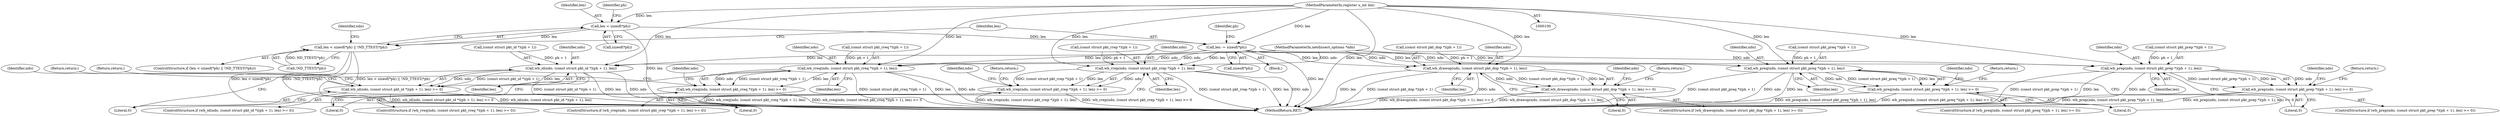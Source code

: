 digraph "0_tcpdump_cc356512f512e7fa423b3674db4bb31dbe40ffec_0@API" {
"1000113" [label="(Call,len < sizeof(*ph))"];
"1000103" [label="(MethodParameterIn,register u_int len)"];
"1000112" [label="(Call,len < sizeof(*ph) || !ND_TTEST(*ph))"];
"1000130" [label="(Call,len -= sizeof(*ph))"];
"1000157" [label="(Call,wb_id(ndo, (const struct pkt_id *)(ph + 1), len))"];
"1000156" [label="(Call,wb_id(ndo, (const struct pkt_id *)(ph + 1), len) >= 0)"];
"1000177" [label="(Call,wb_rreq(ndo, (const struct pkt_rreq *)(ph + 1), len))"];
"1000176" [label="(Call,wb_rreq(ndo, (const struct pkt_rreq *)(ph + 1), len) >= 0)"];
"1000197" [label="(Call,wb_rrep(ndo, (const struct pkt_rrep *)(ph + 1), len))"];
"1000196" [label="(Call,wb_rrep(ndo, (const struct pkt_rrep *)(ph + 1), len) >= 0)"];
"1000217" [label="(Call,wb_drawop(ndo, (const struct pkt_dop *)(ph + 1), len))"];
"1000216" [label="(Call,wb_drawop(ndo, (const struct pkt_dop *)(ph + 1), len) >= 0)"];
"1000237" [label="(Call,wb_preq(ndo, (const struct pkt_preq *)(ph + 1), len))"];
"1000236" [label="(Call,wb_preq(ndo, (const struct pkt_preq *)(ph + 1), len) >= 0)"];
"1000257" [label="(Call,wb_prep(ndo, (const struct pkt_prep *)(ph + 1), len))"];
"1000256" [label="(Call,wb_prep(ndo, (const struct pkt_prep *)(ph + 1), len) >= 0)"];
"1000204" [label="(Identifier,len)"];
"1000197" [label="(Call,wb_rrep(ndo, (const struct pkt_rrep *)(ph + 1), len))"];
"1000125" [label="(Identifier,ndo)"];
"1000164" [label="(Identifier,len)"];
"1000225" [label="(Literal,0)"];
"1000238" [label="(Identifier,ndo)"];
"1000257" [label="(Call,wb_prep(ndo, (const struct pkt_prep *)(ph + 1), len))"];
"1000159" [label="(Call,(const struct pkt_id *)(ph + 1))"];
"1000165" [label="(Literal,0)"];
"1000284" [label="(MethodReturn,RET)"];
"1000217" [label="(Call,wb_drawop(ndo, (const struct pkt_dop *)(ph + 1), len))"];
"1000104" [label="(Block,)"];
"1000229" [label="(Identifier,ndo)"];
"1000155" [label="(ControlStructure,if (wb_id(ndo, (const struct pkt_id *)(ph + 1), len) >= 0))"];
"1000239" [label="(Call,(const struct pkt_preq *)(ph + 1))"];
"1000195" [label="(ControlStructure,if (wb_rrep(ndo, (const struct pkt_rrep *)(ph + 1), len) >= 0))"];
"1000137" [label="(Identifier,ph)"];
"1000244" [label="(Identifier,len)"];
"1000258" [label="(Identifier,ndo)"];
"1000175" [label="(ControlStructure,if (wb_rreq(ndo, (const struct pkt_rreq *)(ph + 1), len) >= 0))"];
"1000216" [label="(Call,wb_drawop(ndo, (const struct pkt_dop *)(ph + 1), len) >= 0)"];
"1000219" [label="(Call,(const struct pkt_dop *)(ph + 1))"];
"1000255" [label="(ControlStructure,if (wb_prep(ndo, (const struct pkt_prep *)(ph + 1), len) >= 0))"];
"1000218" [label="(Identifier,ndo)"];
"1000245" [label="(Literal,0)"];
"1000156" [label="(Call,wb_id(ndo, (const struct pkt_id *)(ph + 1), len) >= 0)"];
"1000157" [label="(Call,wb_id(ndo, (const struct pkt_id *)(ph + 1), len))"];
"1000177" [label="(Call,wb_rreq(ndo, (const struct pkt_rreq *)(ph + 1), len))"];
"1000176" [label="(Call,wb_rreq(ndo, (const struct pkt_rreq *)(ph + 1), len) >= 0)"];
"1000198" [label="(Identifier,ndo)"];
"1000236" [label="(Call,wb_preq(ndo, (const struct pkt_preq *)(ph + 1), len) >= 0)"];
"1000179" [label="(Call,(const struct pkt_rreq *)(ph + 1))"];
"1000269" [label="(Identifier,ndo)"];
"1000114" [label="(Identifier,len)"];
"1000112" [label="(Call,len < sizeof(*ph) || !ND_TTEST(*ph))"];
"1000224" [label="(Identifier,len)"];
"1000158" [label="(Identifier,ndo)"];
"1000265" [label="(Literal,0)"];
"1000189" [label="(Identifier,ndo)"];
"1000246" [label="(Return,return;)"];
"1000209" [label="(Identifier,ndo)"];
"1000205" [label="(Literal,0)"];
"1000249" [label="(Identifier,ndo)"];
"1000103" [label="(MethodParameterIn,register u_int len)"];
"1000199" [label="(Call,(const struct pkt_rrep *)(ph + 1))"];
"1000235" [label="(ControlStructure,if (wb_preq(ndo, (const struct pkt_preq *)(ph + 1), len) >= 0))"];
"1000184" [label="(Identifier,len)"];
"1000113" [label="(Call,len < sizeof(*ph))"];
"1000226" [label="(Return,return;)"];
"1000178" [label="(Identifier,ndo)"];
"1000185" [label="(Literal,0)"];
"1000256" [label="(Call,wb_prep(ndo, (const struct pkt_prep *)(ph + 1), len) >= 0)"];
"1000264" [label="(Identifier,len)"];
"1000259" [label="(Call,(const struct pkt_prep *)(ph + 1))"];
"1000130" [label="(Call,len -= sizeof(*ph))"];
"1000169" [label="(Identifier,ndo)"];
"1000237" [label="(Call,wb_preq(ndo, (const struct pkt_preq *)(ph + 1), len))"];
"1000121" [label="(Identifier,ph)"];
"1000115" [label="(Call,sizeof(*ph))"];
"1000132" [label="(Call,sizeof(*ph))"];
"1000206" [label="(Return,return;)"];
"1000266" [label="(Return,return;)"];
"1000215" [label="(ControlStructure,if (wb_drawop(ndo, (const struct pkt_dop *)(ph + 1), len) >= 0))"];
"1000186" [label="(Return,return;)"];
"1000101" [label="(MethodParameterIn,netdissect_options *ndo)"];
"1000111" [label="(ControlStructure,if (len < sizeof(*ph) || !ND_TTEST(*ph)))"];
"1000166" [label="(Return,return;)"];
"1000118" [label="(Call,!ND_TTEST(*ph))"];
"1000131" [label="(Identifier,len)"];
"1000196" [label="(Call,wb_rrep(ndo, (const struct pkt_rrep *)(ph + 1), len) >= 0)"];
"1000113" -> "1000112"  [label="AST: "];
"1000113" -> "1000115"  [label="CFG: "];
"1000114" -> "1000113"  [label="AST: "];
"1000115" -> "1000113"  [label="AST: "];
"1000121" -> "1000113"  [label="CFG: "];
"1000112" -> "1000113"  [label="CFG: "];
"1000113" -> "1000284"  [label="DDG: len"];
"1000113" -> "1000112"  [label="DDG: len"];
"1000103" -> "1000113"  [label="DDG: len"];
"1000113" -> "1000130"  [label="DDG: len"];
"1000103" -> "1000100"  [label="AST: "];
"1000103" -> "1000284"  [label="DDG: len"];
"1000103" -> "1000130"  [label="DDG: len"];
"1000103" -> "1000157"  [label="DDG: len"];
"1000103" -> "1000177"  [label="DDG: len"];
"1000103" -> "1000197"  [label="DDG: len"];
"1000103" -> "1000217"  [label="DDG: len"];
"1000103" -> "1000237"  [label="DDG: len"];
"1000103" -> "1000257"  [label="DDG: len"];
"1000112" -> "1000111"  [label="AST: "];
"1000112" -> "1000118"  [label="CFG: "];
"1000118" -> "1000112"  [label="AST: "];
"1000125" -> "1000112"  [label="CFG: "];
"1000131" -> "1000112"  [label="CFG: "];
"1000112" -> "1000284"  [label="DDG: !ND_TTEST(*ph)"];
"1000112" -> "1000284"  [label="DDG: len < sizeof(*ph) || !ND_TTEST(*ph)"];
"1000112" -> "1000284"  [label="DDG: len < sizeof(*ph)"];
"1000118" -> "1000112"  [label="DDG: ND_TTEST(*ph)"];
"1000130" -> "1000104"  [label="AST: "];
"1000130" -> "1000132"  [label="CFG: "];
"1000131" -> "1000130"  [label="AST: "];
"1000132" -> "1000130"  [label="AST: "];
"1000137" -> "1000130"  [label="CFG: "];
"1000130" -> "1000284"  [label="DDG: len"];
"1000130" -> "1000157"  [label="DDG: len"];
"1000130" -> "1000177"  [label="DDG: len"];
"1000130" -> "1000197"  [label="DDG: len"];
"1000130" -> "1000217"  [label="DDG: len"];
"1000130" -> "1000237"  [label="DDG: len"];
"1000130" -> "1000257"  [label="DDG: len"];
"1000157" -> "1000156"  [label="AST: "];
"1000157" -> "1000164"  [label="CFG: "];
"1000158" -> "1000157"  [label="AST: "];
"1000159" -> "1000157"  [label="AST: "];
"1000164" -> "1000157"  [label="AST: "];
"1000165" -> "1000157"  [label="CFG: "];
"1000157" -> "1000284"  [label="DDG: (const struct pkt_id *)(ph + 1)"];
"1000157" -> "1000284"  [label="DDG: len"];
"1000157" -> "1000284"  [label="DDG: ndo"];
"1000157" -> "1000156"  [label="DDG: ndo"];
"1000157" -> "1000156"  [label="DDG: (const struct pkt_id *)(ph + 1)"];
"1000157" -> "1000156"  [label="DDG: len"];
"1000101" -> "1000157"  [label="DDG: ndo"];
"1000159" -> "1000157"  [label="DDG: ph + 1"];
"1000156" -> "1000155"  [label="AST: "];
"1000156" -> "1000165"  [label="CFG: "];
"1000165" -> "1000156"  [label="AST: "];
"1000166" -> "1000156"  [label="CFG: "];
"1000169" -> "1000156"  [label="CFG: "];
"1000156" -> "1000284"  [label="DDG: wb_id(ndo, (const struct pkt_id *)(ph + 1), len)"];
"1000156" -> "1000284"  [label="DDG: wb_id(ndo, (const struct pkt_id *)(ph + 1), len) >= 0"];
"1000177" -> "1000176"  [label="AST: "];
"1000177" -> "1000184"  [label="CFG: "];
"1000178" -> "1000177"  [label="AST: "];
"1000179" -> "1000177"  [label="AST: "];
"1000184" -> "1000177"  [label="AST: "];
"1000185" -> "1000177"  [label="CFG: "];
"1000177" -> "1000284"  [label="DDG: (const struct pkt_rreq *)(ph + 1)"];
"1000177" -> "1000284"  [label="DDG: len"];
"1000177" -> "1000284"  [label="DDG: ndo"];
"1000177" -> "1000176"  [label="DDG: ndo"];
"1000177" -> "1000176"  [label="DDG: (const struct pkt_rreq *)(ph + 1)"];
"1000177" -> "1000176"  [label="DDG: len"];
"1000101" -> "1000177"  [label="DDG: ndo"];
"1000179" -> "1000177"  [label="DDG: ph + 1"];
"1000176" -> "1000175"  [label="AST: "];
"1000176" -> "1000185"  [label="CFG: "];
"1000185" -> "1000176"  [label="AST: "];
"1000186" -> "1000176"  [label="CFG: "];
"1000189" -> "1000176"  [label="CFG: "];
"1000176" -> "1000284"  [label="DDG: wb_rreq(ndo, (const struct pkt_rreq *)(ph + 1), len) >= 0"];
"1000176" -> "1000284"  [label="DDG: wb_rreq(ndo, (const struct pkt_rreq *)(ph + 1), len)"];
"1000197" -> "1000196"  [label="AST: "];
"1000197" -> "1000204"  [label="CFG: "];
"1000198" -> "1000197"  [label="AST: "];
"1000199" -> "1000197"  [label="AST: "];
"1000204" -> "1000197"  [label="AST: "];
"1000205" -> "1000197"  [label="CFG: "];
"1000197" -> "1000284"  [label="DDG: (const struct pkt_rrep *)(ph + 1)"];
"1000197" -> "1000284"  [label="DDG: len"];
"1000197" -> "1000284"  [label="DDG: ndo"];
"1000197" -> "1000196"  [label="DDG: ndo"];
"1000197" -> "1000196"  [label="DDG: (const struct pkt_rrep *)(ph + 1)"];
"1000197" -> "1000196"  [label="DDG: len"];
"1000101" -> "1000197"  [label="DDG: ndo"];
"1000199" -> "1000197"  [label="DDG: ph + 1"];
"1000196" -> "1000195"  [label="AST: "];
"1000196" -> "1000205"  [label="CFG: "];
"1000205" -> "1000196"  [label="AST: "];
"1000206" -> "1000196"  [label="CFG: "];
"1000209" -> "1000196"  [label="CFG: "];
"1000196" -> "1000284"  [label="DDG: wb_rrep(ndo, (const struct pkt_rrep *)(ph + 1), len)"];
"1000196" -> "1000284"  [label="DDG: wb_rrep(ndo, (const struct pkt_rrep *)(ph + 1), len) >= 0"];
"1000217" -> "1000216"  [label="AST: "];
"1000217" -> "1000224"  [label="CFG: "];
"1000218" -> "1000217"  [label="AST: "];
"1000219" -> "1000217"  [label="AST: "];
"1000224" -> "1000217"  [label="AST: "];
"1000225" -> "1000217"  [label="CFG: "];
"1000217" -> "1000284"  [label="DDG: (const struct pkt_dop *)(ph + 1)"];
"1000217" -> "1000284"  [label="DDG: ndo"];
"1000217" -> "1000284"  [label="DDG: len"];
"1000217" -> "1000216"  [label="DDG: ndo"];
"1000217" -> "1000216"  [label="DDG: (const struct pkt_dop *)(ph + 1)"];
"1000217" -> "1000216"  [label="DDG: len"];
"1000101" -> "1000217"  [label="DDG: ndo"];
"1000219" -> "1000217"  [label="DDG: ph + 1"];
"1000216" -> "1000215"  [label="AST: "];
"1000216" -> "1000225"  [label="CFG: "];
"1000225" -> "1000216"  [label="AST: "];
"1000226" -> "1000216"  [label="CFG: "];
"1000229" -> "1000216"  [label="CFG: "];
"1000216" -> "1000284"  [label="DDG: wb_drawop(ndo, (const struct pkt_dop *)(ph + 1), len) >= 0"];
"1000216" -> "1000284"  [label="DDG: wb_drawop(ndo, (const struct pkt_dop *)(ph + 1), len)"];
"1000237" -> "1000236"  [label="AST: "];
"1000237" -> "1000244"  [label="CFG: "];
"1000238" -> "1000237"  [label="AST: "];
"1000239" -> "1000237"  [label="AST: "];
"1000244" -> "1000237"  [label="AST: "];
"1000245" -> "1000237"  [label="CFG: "];
"1000237" -> "1000284"  [label="DDG: (const struct pkt_preq *)(ph + 1)"];
"1000237" -> "1000284"  [label="DDG: ndo"];
"1000237" -> "1000284"  [label="DDG: len"];
"1000237" -> "1000236"  [label="DDG: ndo"];
"1000237" -> "1000236"  [label="DDG: (const struct pkt_preq *)(ph + 1)"];
"1000237" -> "1000236"  [label="DDG: len"];
"1000101" -> "1000237"  [label="DDG: ndo"];
"1000239" -> "1000237"  [label="DDG: ph + 1"];
"1000236" -> "1000235"  [label="AST: "];
"1000236" -> "1000245"  [label="CFG: "];
"1000245" -> "1000236"  [label="AST: "];
"1000246" -> "1000236"  [label="CFG: "];
"1000249" -> "1000236"  [label="CFG: "];
"1000236" -> "1000284"  [label="DDG: wb_preq(ndo, (const struct pkt_preq *)(ph + 1), len)"];
"1000236" -> "1000284"  [label="DDG: wb_preq(ndo, (const struct pkt_preq *)(ph + 1), len) >= 0"];
"1000257" -> "1000256"  [label="AST: "];
"1000257" -> "1000264"  [label="CFG: "];
"1000258" -> "1000257"  [label="AST: "];
"1000259" -> "1000257"  [label="AST: "];
"1000264" -> "1000257"  [label="AST: "];
"1000265" -> "1000257"  [label="CFG: "];
"1000257" -> "1000284"  [label="DDG: (const struct pkt_prep *)(ph + 1)"];
"1000257" -> "1000284"  [label="DDG: len"];
"1000257" -> "1000284"  [label="DDG: ndo"];
"1000257" -> "1000256"  [label="DDG: ndo"];
"1000257" -> "1000256"  [label="DDG: (const struct pkt_prep *)(ph + 1)"];
"1000257" -> "1000256"  [label="DDG: len"];
"1000101" -> "1000257"  [label="DDG: ndo"];
"1000259" -> "1000257"  [label="DDG: ph + 1"];
"1000256" -> "1000255"  [label="AST: "];
"1000256" -> "1000265"  [label="CFG: "];
"1000265" -> "1000256"  [label="AST: "];
"1000266" -> "1000256"  [label="CFG: "];
"1000269" -> "1000256"  [label="CFG: "];
"1000256" -> "1000284"  [label="DDG: wb_prep(ndo, (const struct pkt_prep *)(ph + 1), len)"];
"1000256" -> "1000284"  [label="DDG: wb_prep(ndo, (const struct pkt_prep *)(ph + 1), len) >= 0"];
}
